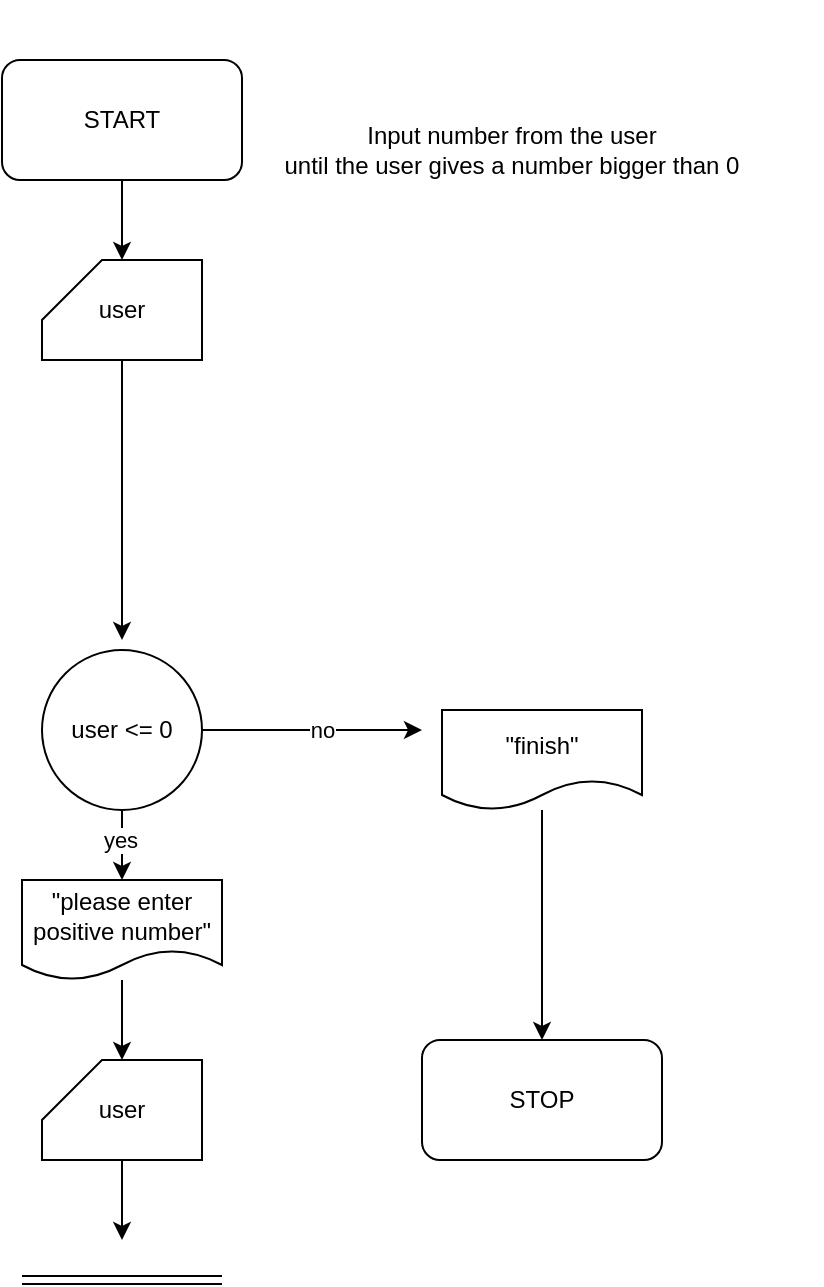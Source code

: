 <mxfile version="21.6.5" type="device">
  <diagram name="Page-1" id="BWHNkNiEs-IkO5fIKNXb">
    <mxGraphModel dx="1434" dy="782" grid="1" gridSize="10" guides="1" tooltips="1" connect="1" arrows="1" fold="1" page="1" pageScale="1" pageWidth="850" pageHeight="1100" math="0" shadow="0">
      <root>
        <mxCell id="0" />
        <mxCell id="1" parent="0" />
        <mxCell id="5qmP-6OTH-ESlq7DOyJe-29" value="" style="edgeStyle=orthogonalEdgeStyle;rounded=0;orthogonalLoop=1;jettySize=auto;html=1;" edge="1" parent="1" source="5qmP-6OTH-ESlq7DOyJe-1" target="5qmP-6OTH-ESlq7DOyJe-26">
          <mxGeometry relative="1" as="geometry" />
        </mxCell>
        <mxCell id="5qmP-6OTH-ESlq7DOyJe-1" value="START" style="rounded=1;whiteSpace=wrap;html=1;" vertex="1" parent="1">
          <mxGeometry x="170" y="50" width="120" height="60" as="geometry" />
        </mxCell>
        <mxCell id="5qmP-6OTH-ESlq7DOyJe-2" value="STOP" style="rounded=1;whiteSpace=wrap;html=1;" vertex="1" parent="1">
          <mxGeometry x="380" y="540" width="120" height="60" as="geometry" />
        </mxCell>
        <mxCell id="5qmP-6OTH-ESlq7DOyJe-3" value="Input number from the user&lt;br&gt;until the user gives a number bigger than 0" style="text;html=1;strokeColor=none;fillColor=none;align=center;verticalAlign=middle;whiteSpace=wrap;rounded=0;" vertex="1" parent="1">
          <mxGeometry x="270" y="20" width="310" height="150" as="geometry" />
        </mxCell>
        <mxCell id="5qmP-6OTH-ESlq7DOyJe-24" style="edgeStyle=orthogonalEdgeStyle;rounded=0;orthogonalLoop=1;jettySize=auto;html=1;" edge="1" parent="1" source="5qmP-6OTH-ESlq7DOyJe-8">
          <mxGeometry relative="1" as="geometry">
            <mxPoint x="380" y="385" as="targetPoint" />
          </mxGeometry>
        </mxCell>
        <mxCell id="5qmP-6OTH-ESlq7DOyJe-25" value="no" style="edgeLabel;html=1;align=center;verticalAlign=middle;resizable=0;points=[];" vertex="1" connectable="0" parent="5qmP-6OTH-ESlq7DOyJe-24">
          <mxGeometry x="0.095" y="1" relative="1" as="geometry">
            <mxPoint as="offset" />
          </mxGeometry>
        </mxCell>
        <mxCell id="5qmP-6OTH-ESlq7DOyJe-39" value="" style="edgeStyle=orthogonalEdgeStyle;rounded=0;orthogonalLoop=1;jettySize=auto;html=1;" edge="1" parent="1" source="5qmP-6OTH-ESlq7DOyJe-8" target="5qmP-6OTH-ESlq7DOyJe-37">
          <mxGeometry relative="1" as="geometry" />
        </mxCell>
        <mxCell id="5qmP-6OTH-ESlq7DOyJe-42" value="yes" style="edgeLabel;html=1;align=center;verticalAlign=middle;resizable=0;points=[];" vertex="1" connectable="0" parent="5qmP-6OTH-ESlq7DOyJe-39">
          <mxGeometry x="0.111" y="-1" relative="1" as="geometry">
            <mxPoint as="offset" />
          </mxGeometry>
        </mxCell>
        <mxCell id="5qmP-6OTH-ESlq7DOyJe-8" value="user &amp;lt;= 0" style="ellipse;whiteSpace=wrap;html=1;aspect=fixed;" vertex="1" parent="1">
          <mxGeometry x="190" y="345" width="80" height="80" as="geometry" />
        </mxCell>
        <mxCell id="5qmP-6OTH-ESlq7DOyJe-9" value="" style="shape=link;html=1;rounded=0;" edge="1" parent="1">
          <mxGeometry width="100" relative="1" as="geometry">
            <mxPoint x="180" y="660" as="sourcePoint" />
            <mxPoint x="280" y="660" as="targetPoint" />
          </mxGeometry>
        </mxCell>
        <mxCell id="5qmP-6OTH-ESlq7DOyJe-23" style="edgeStyle=orthogonalEdgeStyle;rounded=0;orthogonalLoop=1;jettySize=auto;html=1;" edge="1" parent="1" source="5qmP-6OTH-ESlq7DOyJe-22" target="5qmP-6OTH-ESlq7DOyJe-2">
          <mxGeometry relative="1" as="geometry" />
        </mxCell>
        <mxCell id="5qmP-6OTH-ESlq7DOyJe-22" value="&quot;finish&quot;" style="shape=document;whiteSpace=wrap;html=1;boundedLbl=1;" vertex="1" parent="1">
          <mxGeometry x="390" y="375" width="100" height="50" as="geometry" />
        </mxCell>
        <mxCell id="5qmP-6OTH-ESlq7DOyJe-32" style="edgeStyle=orthogonalEdgeStyle;rounded=0;orthogonalLoop=1;jettySize=auto;html=1;" edge="1" parent="1" source="5qmP-6OTH-ESlq7DOyJe-26">
          <mxGeometry relative="1" as="geometry">
            <mxPoint x="230" y="340" as="targetPoint" />
          </mxGeometry>
        </mxCell>
        <mxCell id="5qmP-6OTH-ESlq7DOyJe-26" value="user" style="shape=card;whiteSpace=wrap;html=1;" vertex="1" parent="1">
          <mxGeometry x="190" y="150" width="80" height="50" as="geometry" />
        </mxCell>
        <mxCell id="5qmP-6OTH-ESlq7DOyJe-41" style="edgeStyle=orthogonalEdgeStyle;rounded=0;orthogonalLoop=1;jettySize=auto;html=1;" edge="1" parent="1" source="5qmP-6OTH-ESlq7DOyJe-33">
          <mxGeometry relative="1" as="geometry">
            <mxPoint x="230" y="640" as="targetPoint" />
          </mxGeometry>
        </mxCell>
        <mxCell id="5qmP-6OTH-ESlq7DOyJe-33" value="user" style="shape=card;whiteSpace=wrap;html=1;" vertex="1" parent="1">
          <mxGeometry x="190" y="550" width="80" height="50" as="geometry" />
        </mxCell>
        <mxCell id="5qmP-6OTH-ESlq7DOyJe-40" value="" style="edgeStyle=orthogonalEdgeStyle;rounded=0;orthogonalLoop=1;jettySize=auto;html=1;" edge="1" parent="1" source="5qmP-6OTH-ESlq7DOyJe-37" target="5qmP-6OTH-ESlq7DOyJe-33">
          <mxGeometry relative="1" as="geometry" />
        </mxCell>
        <mxCell id="5qmP-6OTH-ESlq7DOyJe-37" value="&quot;please enter&lt;br&gt;positive number&quot;" style="shape=document;whiteSpace=wrap;html=1;boundedLbl=1;" vertex="1" parent="1">
          <mxGeometry x="180" y="460" width="100" height="50" as="geometry" />
        </mxCell>
      </root>
    </mxGraphModel>
  </diagram>
</mxfile>
